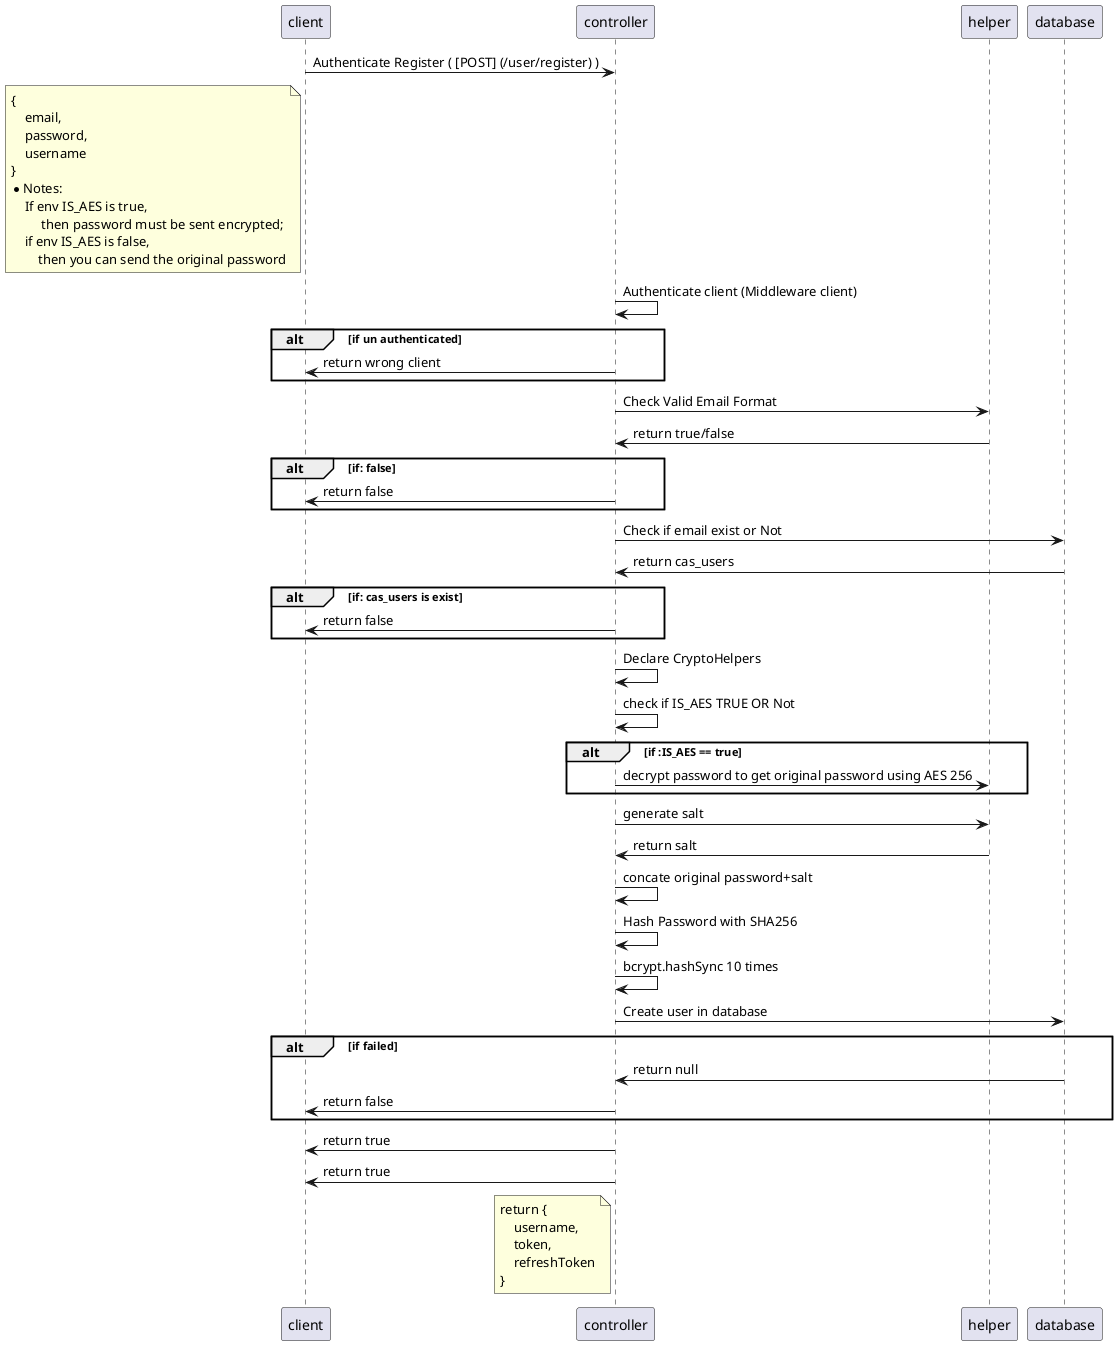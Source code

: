 @startuml
client -> controller: Authenticate Register ( [POST] (/user/register) )
note left of client 
{
    email,
    password,
    username
}
* Notes: 
    If env IS_AES is true,
         then password must be sent encrypted;
    if env IS_AES is false,
        then you can send the original password
end note
controller->controller: Authenticate client (Middleware client)
alt if un authenticated
    controller->client: return wrong client
end
controller -> helper: Check Valid Email Format
helper->controller : return true/false
alt if: false
    controller->client: return false
end
controller -> database: Check if email exist or Not
database-> controller: return cas_users
alt if: cas_users is exist
   controller->client: return false 
end
controller->controller: Declare CryptoHelpers
controller->controller: check if IS_AES TRUE OR Not
alt if :IS_AES == true
    controller->helper: decrypt password to get original password using AES 256
end
controller->helper: generate salt 
helper->controller: return salt 
controller->controller: concate original password+salt
controller -> controller: Hash Password with SHA256
controller->controller: bcrypt.hashSync 10 times
controller->database: Create user in database
alt if failed
    database->controller: return null
    controller->client: return false
end
controller->client: return true


controller->client: return true
note left of controller
    return {
        username,
        token,
        refreshToken
    }
end note 

@enduml